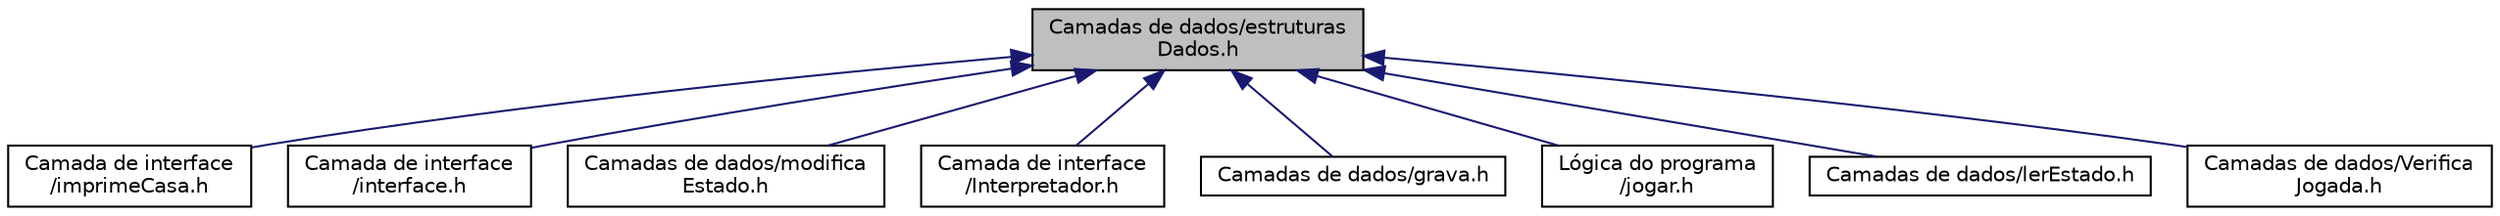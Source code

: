 digraph "Camadas de dados/estruturasDados.h"
{
  edge [fontname="Helvetica",fontsize="10",labelfontname="Helvetica",labelfontsize="10"];
  node [fontname="Helvetica",fontsize="10",shape=record];
  Node1 [label="Camadas de dados/estruturas\lDados.h",height=0.2,width=0.4,color="black", fillcolor="grey75", style="filled", fontcolor="black"];
  Node1 -> Node2 [dir="back",color="midnightblue",fontsize="10",style="solid",fontname="Helvetica"];
  Node2 [label="Camada de interface\l/imprimeCasa.h",height=0.2,width=0.4,color="black", fillcolor="white", style="filled",URL="$imprimeCasa_8h.html"];
  Node1 -> Node3 [dir="back",color="midnightblue",fontsize="10",style="solid",fontname="Helvetica"];
  Node3 [label="Camada de interface\l/interface.h",height=0.2,width=0.4,color="black", fillcolor="white", style="filled",URL="$interface_8h.html"];
  Node1 -> Node4 [dir="back",color="midnightblue",fontsize="10",style="solid",fontname="Helvetica"];
  Node4 [label="Camadas de dados/modifica\lEstado.h",height=0.2,width=0.4,color="black", fillcolor="white", style="filled",URL="$modificaEstado_8h.html"];
  Node1 -> Node5 [dir="back",color="midnightblue",fontsize="10",style="solid",fontname="Helvetica"];
  Node5 [label="Camada de interface\l/Interpretador.h",height=0.2,width=0.4,color="black", fillcolor="white", style="filled",URL="$Interpretador_8h_source.html"];
  Node1 -> Node6 [dir="back",color="midnightblue",fontsize="10",style="solid",fontname="Helvetica"];
  Node6 [label="Camadas de dados/grava.h",height=0.2,width=0.4,color="black", fillcolor="white", style="filled",URL="$grava_8h.html"];
  Node1 -> Node7 [dir="back",color="midnightblue",fontsize="10",style="solid",fontname="Helvetica"];
  Node7 [label="Lógica do programa\l/jogar.h",height=0.2,width=0.4,color="black", fillcolor="white", style="filled",URL="$jogar_8h.html"];
  Node1 -> Node8 [dir="back",color="midnightblue",fontsize="10",style="solid",fontname="Helvetica"];
  Node8 [label="Camadas de dados/lerEstado.h",height=0.2,width=0.4,color="black", fillcolor="white", style="filled",URL="$lerEstado_8h.html"];
  Node1 -> Node9 [dir="back",color="midnightblue",fontsize="10",style="solid",fontname="Helvetica"];
  Node9 [label="Camadas de dados/Verifica\lJogada.h",height=0.2,width=0.4,color="black", fillcolor="white", style="filled",URL="$VerificaJogada_8h.html"];
}
